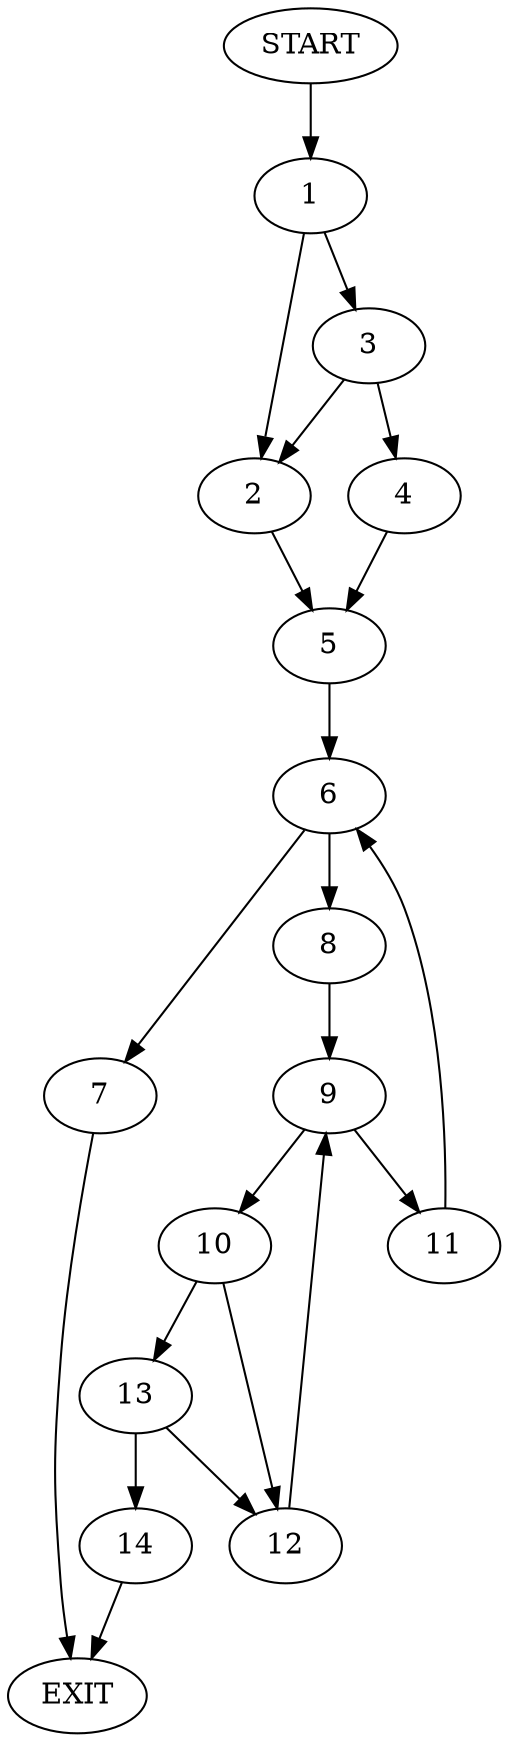 digraph {
0 [label="START"]
15 [label="EXIT"]
0 -> 1
1 -> 2
1 -> 3
3 -> 4
3 -> 2
2 -> 5
4 -> 5
5 -> 6
6 -> 7
6 -> 8
7 -> 15
8 -> 9
9 -> 10
9 -> 11
10 -> 12
10 -> 13
11 -> 6
12 -> 9
13 -> 12
13 -> 14
14 -> 15
}
